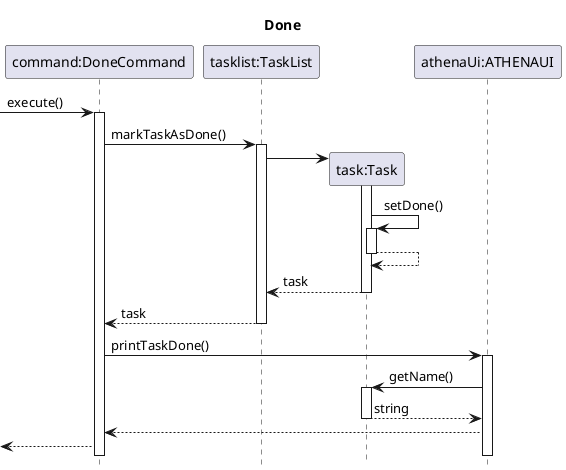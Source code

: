 @startuml
hide footbox
title Done

participant "command:DoneCommand" as DoneCommand
participant "tasklist:TaskList" as TaskList
participant "task:Task" as Task
participant "athenaUi:ATHENAUI" as AthenaUI

->DoneCommand: execute()
activate DoneCommand
DoneCommand->TaskList: markTaskAsDone()
activate TaskList

TaskList->Task**
activate Task
Task->Task++:setDone()
Task-->Task--:
return task
return task
DoneCommand->AthenaUI: printTaskDone()
activate AthenaUI
AthenaUI->Task++: getName()
return string
AthenaUI-->DoneCommand:
<--DoneCommand

@enduml
